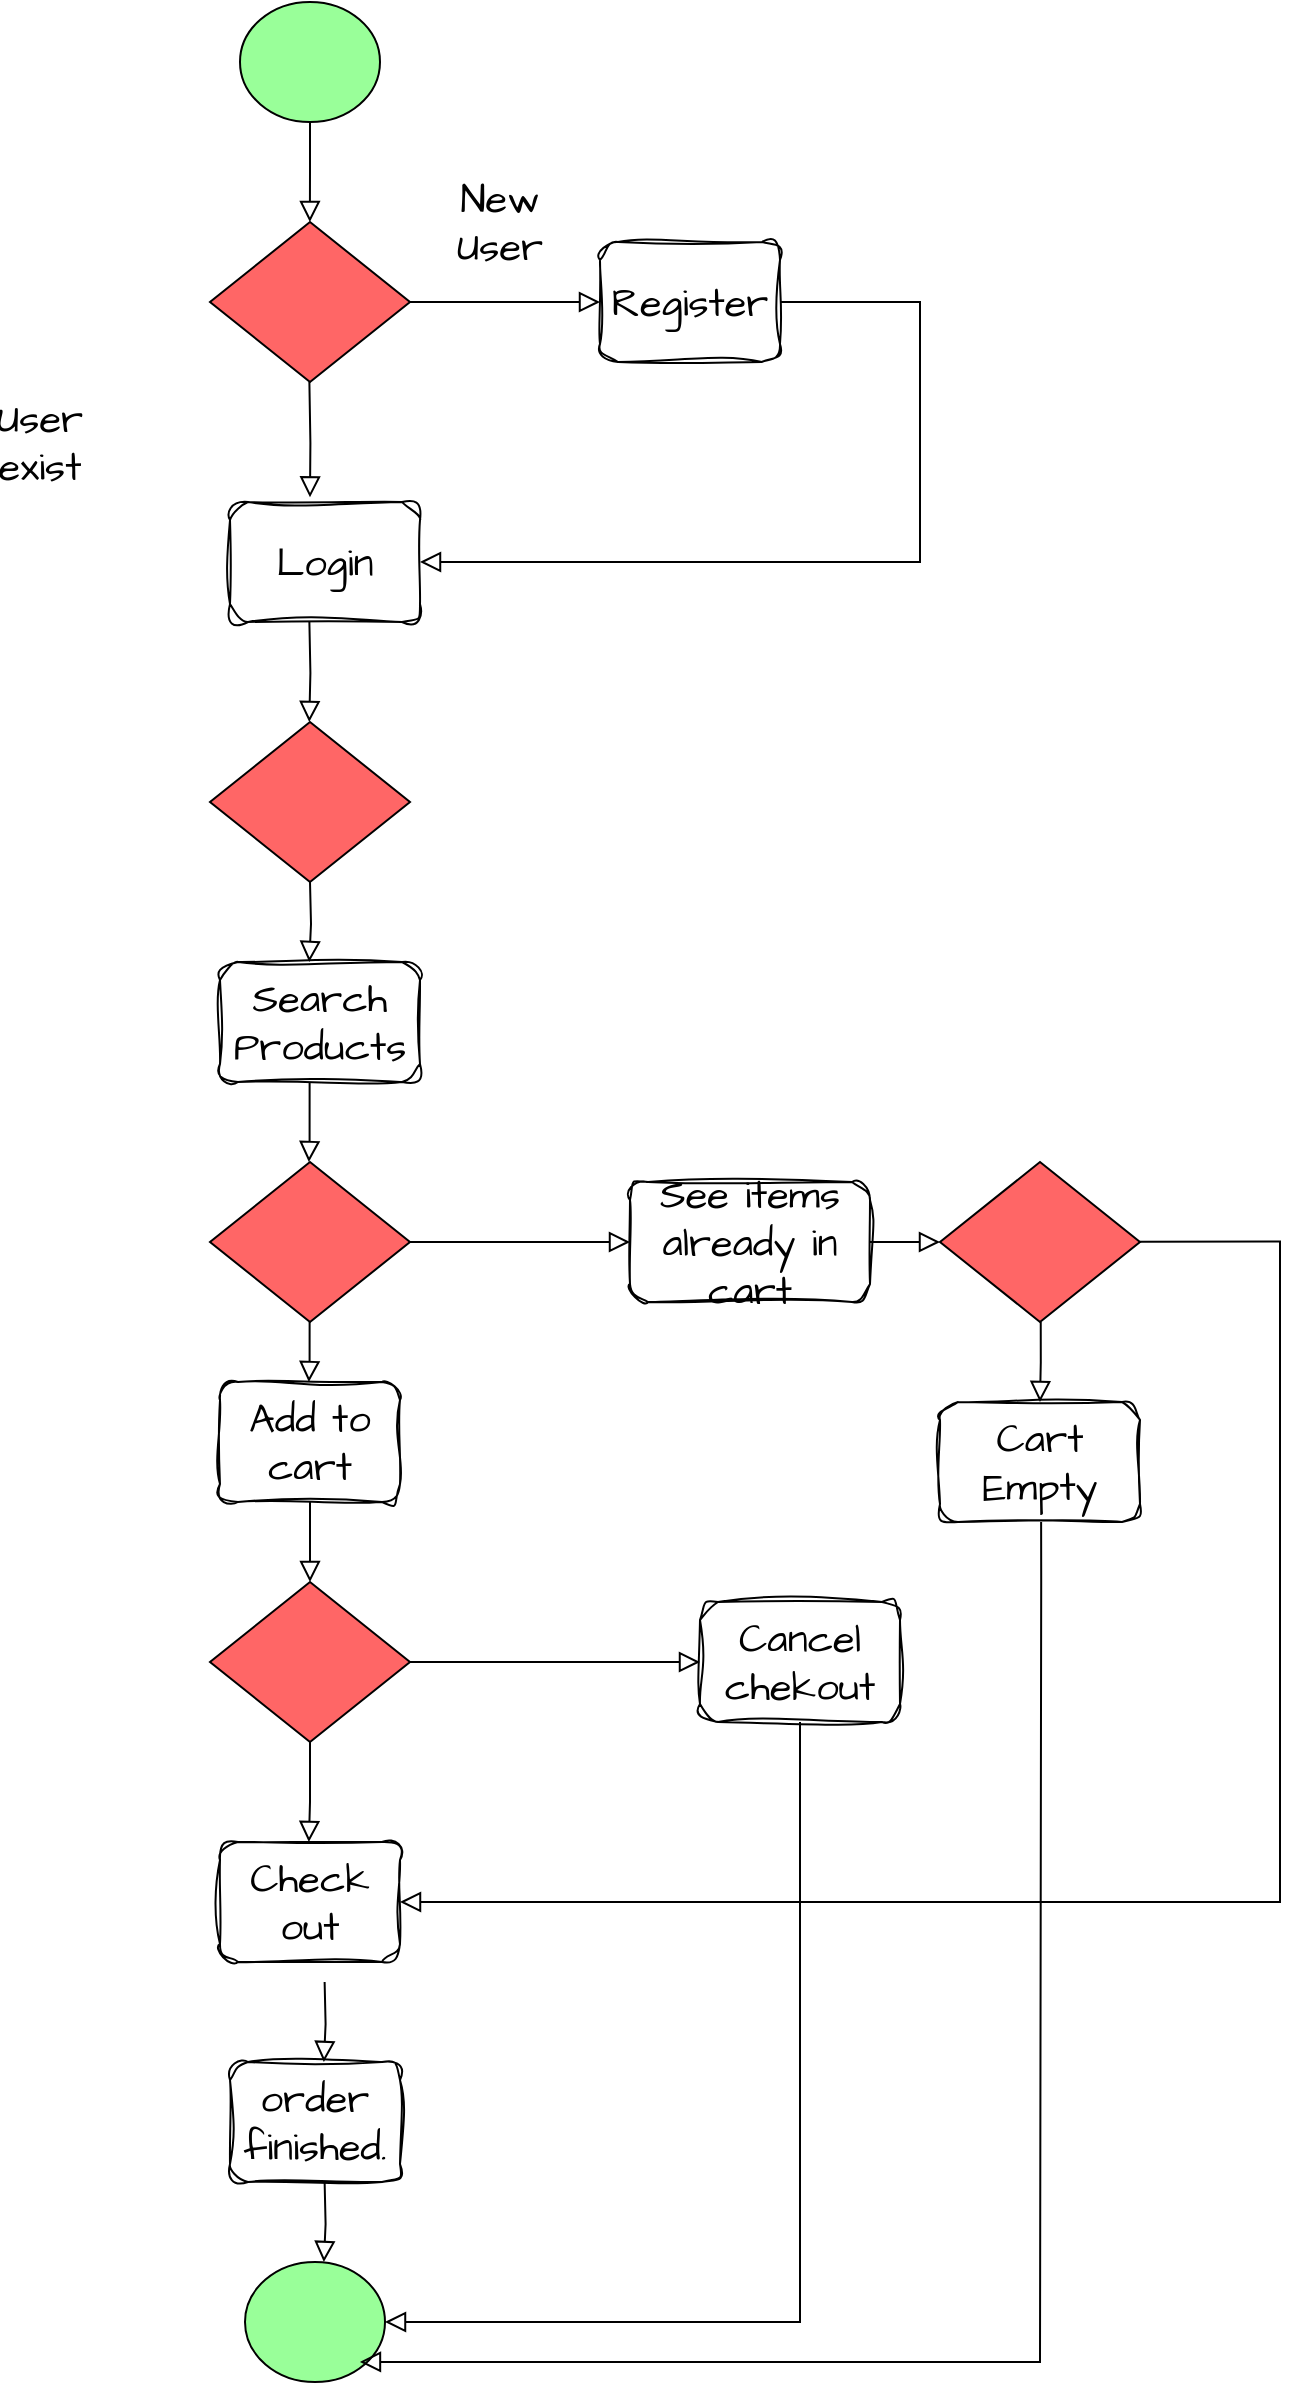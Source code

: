 <mxfile version="21.6.5" type="device">
  <diagram name="Page-1" id="qtiLhbZ7EP3RTnVFjc42">
    <mxGraphModel dx="1018" dy="440" grid="1" gridSize="10" guides="1" tooltips="1" connect="1" arrows="1" fold="1" page="1" pageScale="1" pageWidth="1169" pageHeight="1654" math="0" shadow="0">
      <root>
        <mxCell id="0" />
        <mxCell id="1" parent="0" />
        <mxCell id="pPKgvGuHGol9EotRwCLA-2" value="" style="ellipse;whiteSpace=wrap;html=1;labelBackgroundColor=none;fillColor=#99FF99;" vertex="1" parent="1">
          <mxGeometry x="390" y="60" width="70" height="60" as="geometry" />
        </mxCell>
        <mxCell id="pPKgvGuHGol9EotRwCLA-3" value="" style="rhombus;whiteSpace=wrap;html=1;labelBackgroundColor=none;fillColor=#FF6666;" vertex="1" parent="1">
          <mxGeometry x="375" y="170" width="100" height="80" as="geometry" />
        </mxCell>
        <mxCell id="pPKgvGuHGol9EotRwCLA-8" value="New User" style="text;strokeColor=none;fillColor=none;html=1;align=center;verticalAlign=middle;whiteSpace=wrap;rounded=0;fontSize=20;fontFamily=Architects Daughter;" vertex="1" parent="1">
          <mxGeometry x="500" y="160" width="40" height="20" as="geometry" />
        </mxCell>
        <mxCell id="pPKgvGuHGol9EotRwCLA-9" value="User exist" style="text;strokeColor=none;fillColor=none;html=1;align=center;verticalAlign=middle;whiteSpace=wrap;rounded=0;fontSize=20;fontFamily=Architects Daughter;" vertex="1" parent="1">
          <mxGeometry x="270" y="270" width="40" height="20" as="geometry" />
        </mxCell>
        <mxCell id="pPKgvGuHGol9EotRwCLA-10" value="" style="rhombus;whiteSpace=wrap;html=1;labelBackgroundColor=none;fillColor=#FF6666;" vertex="1" parent="1">
          <mxGeometry x="375" y="420" width="100" height="80" as="geometry" />
        </mxCell>
        <mxCell id="pPKgvGuHGol9EotRwCLA-11" value="Register" style="rounded=1;whiteSpace=wrap;html=1;sketch=1;hachureGap=4;jiggle=2;curveFitting=1;fontFamily=Architects Daughter;fontSource=https%3A%2F%2Ffonts.googleapis.com%2Fcss%3Ffamily%3DArchitects%2BDaughter;fontSize=20;" vertex="1" parent="1">
          <mxGeometry x="570" y="180" width="90" height="60" as="geometry" />
        </mxCell>
        <mxCell id="pPKgvGuHGol9EotRwCLA-12" value="Login" style="rounded=1;whiteSpace=wrap;html=1;sketch=1;hachureGap=4;jiggle=2;curveFitting=1;fontFamily=Architects Daughter;fontSource=https%3A%2F%2Ffonts.googleapis.com%2Fcss%3Ffamily%3DArchitects%2BDaughter;fontSize=20;" vertex="1" parent="1">
          <mxGeometry x="385" y="310" width="95" height="60" as="geometry" />
        </mxCell>
        <mxCell id="pPKgvGuHGol9EotRwCLA-13" value="Search Products" style="rounded=1;whiteSpace=wrap;html=1;sketch=1;hachureGap=4;jiggle=2;curveFitting=1;fontFamily=Architects Daughter;fontSource=https%3A%2F%2Ffonts.googleapis.com%2Fcss%3Ffamily%3DArchitects%2BDaughter;fontSize=20;" vertex="1" parent="1">
          <mxGeometry x="380" y="540" width="100" height="60" as="geometry" />
        </mxCell>
        <mxCell id="pPKgvGuHGol9EotRwCLA-14" value="" style="rhombus;whiteSpace=wrap;html=1;labelBackgroundColor=none;fillColor=#FF6666;" vertex="1" parent="1">
          <mxGeometry x="375" y="640" width="100" height="80" as="geometry" />
        </mxCell>
        <mxCell id="pPKgvGuHGol9EotRwCLA-15" value="Add to cart" style="rounded=1;whiteSpace=wrap;html=1;sketch=1;hachureGap=4;jiggle=2;curveFitting=1;fontFamily=Architects Daughter;fontSource=https%3A%2F%2Ffonts.googleapis.com%2Fcss%3Ffamily%3DArchitects%2BDaughter;fontSize=20;" vertex="1" parent="1">
          <mxGeometry x="380" y="750" width="90" height="60" as="geometry" />
        </mxCell>
        <mxCell id="pPKgvGuHGol9EotRwCLA-16" value="See items already in cart" style="rounded=1;whiteSpace=wrap;html=1;sketch=1;hachureGap=4;jiggle=2;curveFitting=1;fontFamily=Architects Daughter;fontSource=https%3A%2F%2Ffonts.googleapis.com%2Fcss%3Ffamily%3DArchitects%2BDaughter;fontSize=20;" vertex="1" parent="1">
          <mxGeometry x="585" y="650" width="120" height="60" as="geometry" />
        </mxCell>
        <mxCell id="pPKgvGuHGol9EotRwCLA-17" value="" style="rhombus;whiteSpace=wrap;html=1;labelBackgroundColor=none;fillColor=#FF6666;" vertex="1" parent="1">
          <mxGeometry x="375" y="850" width="100" height="80" as="geometry" />
        </mxCell>
        <mxCell id="pPKgvGuHGol9EotRwCLA-18" value="Check out" style="rounded=1;whiteSpace=wrap;html=1;sketch=1;hachureGap=4;jiggle=2;curveFitting=1;fontFamily=Architects Daughter;fontSource=https%3A%2F%2Ffonts.googleapis.com%2Fcss%3Ffamily%3DArchitects%2BDaughter;fontSize=20;" vertex="1" parent="1">
          <mxGeometry x="380" y="980" width="90" height="60" as="geometry" />
        </mxCell>
        <mxCell id="pPKgvGuHGol9EotRwCLA-19" value="Cancel chekout" style="rounded=1;whiteSpace=wrap;html=1;sketch=1;hachureGap=4;jiggle=2;curveFitting=1;fontFamily=Architects Daughter;fontSource=https%3A%2F%2Ffonts.googleapis.com%2Fcss%3Ffamily%3DArchitects%2BDaughter;fontSize=20;" vertex="1" parent="1">
          <mxGeometry x="620" y="860" width="100" height="60" as="geometry" />
        </mxCell>
        <mxCell id="pPKgvGuHGol9EotRwCLA-20" value="" style="ellipse;whiteSpace=wrap;html=1;labelBackgroundColor=none;fillColor=#99FF99;" vertex="1" parent="1">
          <mxGeometry x="392.5" y="1190" width="70" height="60" as="geometry" />
        </mxCell>
        <mxCell id="pPKgvGuHGol9EotRwCLA-21" value="order finished." style="rounded=1;whiteSpace=wrap;html=1;sketch=1;hachureGap=4;jiggle=2;curveFitting=1;fontFamily=Architects Daughter;fontSource=https%3A%2F%2Ffonts.googleapis.com%2Fcss%3Ffamily%3DArchitects%2BDaughter;fontSize=20;" vertex="1" parent="1">
          <mxGeometry x="385" y="1090" width="85" height="60" as="geometry" />
        </mxCell>
        <mxCell id="pPKgvGuHGol9EotRwCLA-22" value="" style="rounded=0;html=1;jettySize=auto;orthogonalLoop=1;fontSize=11;endArrow=block;endFill=0;endSize=8;strokeWidth=1;shadow=0;labelBackgroundColor=none;edgeStyle=orthogonalEdgeStyle;fontColor=default;exitX=0.5;exitY=1;exitDx=0;exitDy=0;" edge="1" parent="1" source="pPKgvGuHGol9EotRwCLA-2">
          <mxGeometry relative="1" as="geometry">
            <mxPoint x="424.53" y="130" as="sourcePoint" />
            <mxPoint x="424.94" y="170" as="targetPoint" />
          </mxGeometry>
        </mxCell>
        <mxCell id="pPKgvGuHGol9EotRwCLA-23" value="" style="rounded=0;html=1;jettySize=auto;orthogonalLoop=1;fontSize=11;endArrow=block;endFill=0;endSize=8;strokeWidth=1;shadow=0;labelBackgroundColor=none;edgeStyle=orthogonalEdgeStyle;fontColor=default;exitX=1;exitY=0.5;exitDx=0;exitDy=0;" edge="1" parent="1" source="pPKgvGuHGol9EotRwCLA-3" target="pPKgvGuHGol9EotRwCLA-11">
          <mxGeometry relative="1" as="geometry">
            <mxPoint x="480" y="210" as="sourcePoint" />
            <mxPoint x="510.0" y="260" as="targetPoint" />
          </mxGeometry>
        </mxCell>
        <mxCell id="pPKgvGuHGol9EotRwCLA-24" value="" style="rounded=0;html=1;jettySize=auto;orthogonalLoop=1;fontSize=11;endArrow=block;endFill=0;endSize=8;strokeWidth=1;shadow=0;labelBackgroundColor=none;edgeStyle=orthogonalEdgeStyle;fontColor=default;entryX=1;entryY=0.5;entryDx=0;entryDy=0;exitX=1;exitY=0.5;exitDx=0;exitDy=0;" edge="1" parent="1" source="pPKgvGuHGol9EotRwCLA-11" target="pPKgvGuHGol9EotRwCLA-12">
          <mxGeometry relative="1" as="geometry">
            <mxPoint x="690" y="209.63" as="sourcePoint" />
            <mxPoint x="710" y="340" as="targetPoint" />
            <Array as="points">
              <mxPoint x="730" y="210" />
              <mxPoint x="730" y="340" />
            </Array>
          </mxGeometry>
        </mxCell>
        <mxCell id="pPKgvGuHGol9EotRwCLA-25" value="" style="rounded=0;html=1;jettySize=auto;orthogonalLoop=1;fontSize=11;endArrow=block;endFill=0;endSize=8;strokeWidth=1;shadow=0;labelBackgroundColor=none;edgeStyle=orthogonalEdgeStyle;fontColor=default;exitX=0.5;exitY=1;exitDx=0;exitDy=0;entryX=0.421;entryY=-0.039;entryDx=0;entryDy=0;entryPerimeter=0;" edge="1" parent="1" target="pPKgvGuHGol9EotRwCLA-12">
          <mxGeometry relative="1" as="geometry">
            <mxPoint x="424.69" y="250" as="sourcePoint" />
            <mxPoint x="424.63" y="300" as="targetPoint" />
          </mxGeometry>
        </mxCell>
        <mxCell id="pPKgvGuHGol9EotRwCLA-27" value="" style="rounded=0;html=1;jettySize=auto;orthogonalLoop=1;fontSize=11;endArrow=block;endFill=0;endSize=8;strokeWidth=1;shadow=0;labelBackgroundColor=none;edgeStyle=orthogonalEdgeStyle;fontColor=default;exitX=0.5;exitY=1;exitDx=0;exitDy=0;" edge="1" parent="1">
          <mxGeometry relative="1" as="geometry">
            <mxPoint x="424.69" y="370" as="sourcePoint" />
            <mxPoint x="424.63" y="420" as="targetPoint" />
          </mxGeometry>
        </mxCell>
        <mxCell id="pPKgvGuHGol9EotRwCLA-28" value="" style="rounded=0;html=1;jettySize=auto;orthogonalLoop=1;fontSize=11;endArrow=block;endFill=0;endSize=8;strokeWidth=1;shadow=0;labelBackgroundColor=none;edgeStyle=orthogonalEdgeStyle;fontColor=default;" edge="1" parent="1">
          <mxGeometry relative="1" as="geometry">
            <mxPoint x="425" y="500" as="sourcePoint" />
            <mxPoint x="424.63" y="540" as="targetPoint" />
          </mxGeometry>
        </mxCell>
        <mxCell id="pPKgvGuHGol9EotRwCLA-29" value="" style="rounded=0;html=1;jettySize=auto;orthogonalLoop=1;fontSize=11;endArrow=block;endFill=0;endSize=8;strokeWidth=1;shadow=0;labelBackgroundColor=none;edgeStyle=orthogonalEdgeStyle;fontColor=default;" edge="1" parent="1">
          <mxGeometry relative="1" as="geometry">
            <mxPoint x="424.81" y="600" as="sourcePoint" />
            <mxPoint x="424.44" y="640" as="targetPoint" />
            <Array as="points">
              <mxPoint x="424.87" y="630" />
              <mxPoint x="424.87" y="630" />
            </Array>
          </mxGeometry>
        </mxCell>
        <mxCell id="pPKgvGuHGol9EotRwCLA-30" value="" style="rounded=0;html=1;jettySize=auto;orthogonalLoop=1;fontSize=11;endArrow=block;endFill=0;endSize=8;strokeWidth=1;shadow=0;labelBackgroundColor=none;edgeStyle=orthogonalEdgeStyle;fontColor=default;" edge="1" parent="1">
          <mxGeometry relative="1" as="geometry">
            <mxPoint x="424.81" y="720" as="sourcePoint" />
            <mxPoint x="424.44" y="750" as="targetPoint" />
            <Array as="points">
              <mxPoint x="424.87" y="740" />
              <mxPoint x="424.87" y="740" />
            </Array>
          </mxGeometry>
        </mxCell>
        <mxCell id="pPKgvGuHGol9EotRwCLA-32" value="" style="rounded=0;html=1;jettySize=auto;orthogonalLoop=1;fontSize=11;endArrow=block;endFill=0;endSize=8;strokeWidth=1;shadow=0;labelBackgroundColor=none;edgeStyle=orthogonalEdgeStyle;fontColor=default;entryX=0;entryY=0.5;entryDx=0;entryDy=0;exitX=1;exitY=0.5;exitDx=0;exitDy=0;" edge="1" parent="1" source="pPKgvGuHGol9EotRwCLA-14" target="pPKgvGuHGol9EotRwCLA-16">
          <mxGeometry relative="1" as="geometry">
            <mxPoint x="520" y="680" as="sourcePoint" />
            <mxPoint x="519.63" y="720" as="targetPoint" />
            <Array as="points" />
          </mxGeometry>
        </mxCell>
        <mxCell id="pPKgvGuHGol9EotRwCLA-33" value="" style="rounded=0;html=1;jettySize=auto;orthogonalLoop=1;fontSize=11;endArrow=block;endFill=0;endSize=8;strokeWidth=1;shadow=0;labelBackgroundColor=none;edgeStyle=orthogonalEdgeStyle;fontColor=default;exitX=0.5;exitY=1;exitDx=0;exitDy=0;entryX=0.5;entryY=0;entryDx=0;entryDy=0;" edge="1" parent="1" source="pPKgvGuHGol9EotRwCLA-15" target="pPKgvGuHGol9EotRwCLA-17">
          <mxGeometry relative="1" as="geometry">
            <mxPoint x="440" y="820" as="sourcePoint" />
            <mxPoint x="439.63" y="850" as="targetPoint" />
            <Array as="points" />
          </mxGeometry>
        </mxCell>
        <mxCell id="pPKgvGuHGol9EotRwCLA-34" value="" style="rounded=0;html=1;jettySize=auto;orthogonalLoop=1;fontSize=11;endArrow=block;endFill=0;endSize=8;strokeWidth=1;shadow=0;labelBackgroundColor=none;edgeStyle=orthogonalEdgeStyle;fontColor=default;exitX=0.5;exitY=1;exitDx=0;exitDy=0;" edge="1" parent="1" source="pPKgvGuHGol9EotRwCLA-17">
          <mxGeometry relative="1" as="geometry">
            <mxPoint x="424.81" y="940" as="sourcePoint" />
            <mxPoint x="424.44" y="980" as="targetPoint" />
            <Array as="points">
              <mxPoint x="425" y="960" />
            </Array>
          </mxGeometry>
        </mxCell>
        <mxCell id="pPKgvGuHGol9EotRwCLA-35" value="" style="rounded=0;html=1;jettySize=auto;orthogonalLoop=1;fontSize=11;endArrow=block;endFill=0;endSize=8;strokeWidth=1;shadow=0;labelBackgroundColor=none;edgeStyle=orthogonalEdgeStyle;fontColor=default;exitX=0.5;exitY=1;exitDx=0;exitDy=0;" edge="1" parent="1">
          <mxGeometry relative="1" as="geometry">
            <mxPoint x="432.31" y="1050" as="sourcePoint" />
            <mxPoint x="431.94" y="1090" as="targetPoint" />
            <Array as="points" />
          </mxGeometry>
        </mxCell>
        <mxCell id="pPKgvGuHGol9EotRwCLA-36" value="" style="rounded=0;html=1;jettySize=auto;orthogonalLoop=1;fontSize=11;endArrow=block;endFill=0;endSize=8;strokeWidth=1;shadow=0;labelBackgroundColor=none;edgeStyle=orthogonalEdgeStyle;fontColor=default;exitX=0.5;exitY=1;exitDx=0;exitDy=0;" edge="1" parent="1">
          <mxGeometry relative="1" as="geometry">
            <mxPoint x="432.31" y="1150" as="sourcePoint" />
            <mxPoint x="431.94" y="1190" as="targetPoint" />
            <Array as="points" />
          </mxGeometry>
        </mxCell>
        <mxCell id="pPKgvGuHGol9EotRwCLA-37" value="" style="rounded=0;html=1;jettySize=auto;orthogonalLoop=1;fontSize=11;endArrow=block;endFill=0;endSize=8;strokeWidth=1;shadow=0;labelBackgroundColor=none;edgeStyle=orthogonalEdgeStyle;fontColor=default;exitX=0.5;exitY=1;exitDx=0;exitDy=0;entryX=1;entryY=0.5;entryDx=0;entryDy=0;" edge="1" parent="1" source="pPKgvGuHGol9EotRwCLA-19" target="pPKgvGuHGol9EotRwCLA-20">
          <mxGeometry relative="1" as="geometry">
            <mxPoint x="669.97" y="930" as="sourcePoint" />
            <mxPoint x="669.6" y="970" as="targetPoint" />
            <Array as="points">
              <mxPoint x="670" y="1220" />
            </Array>
          </mxGeometry>
        </mxCell>
        <mxCell id="pPKgvGuHGol9EotRwCLA-42" value="" style="rhombus;whiteSpace=wrap;html=1;labelBackgroundColor=none;fillColor=#FF6666;" vertex="1" parent="1">
          <mxGeometry x="740" y="640" width="100" height="80" as="geometry" />
        </mxCell>
        <mxCell id="pPKgvGuHGol9EotRwCLA-45" value="" style="rounded=0;html=1;jettySize=auto;orthogonalLoop=1;fontSize=11;endArrow=block;endFill=0;endSize=8;strokeWidth=1;shadow=0;labelBackgroundColor=none;edgeStyle=orthogonalEdgeStyle;fontColor=default;exitX=1;exitY=0.5;exitDx=0;exitDy=0;entryX=0;entryY=0.5;entryDx=0;entryDy=0;" edge="1" parent="1" source="pPKgvGuHGol9EotRwCLA-17" target="pPKgvGuHGol9EotRwCLA-19">
          <mxGeometry relative="1" as="geometry">
            <mxPoint x="540" y="850" as="sourcePoint" />
            <mxPoint x="540" y="890" as="targetPoint" />
            <Array as="points" />
          </mxGeometry>
        </mxCell>
        <mxCell id="pPKgvGuHGol9EotRwCLA-47" value="Cart Empty" style="rounded=1;whiteSpace=wrap;html=1;sketch=1;hachureGap=4;jiggle=2;curveFitting=1;fontFamily=Architects Daughter;fontSource=https%3A%2F%2Ffonts.googleapis.com%2Fcss%3Ffamily%3DArchitects%2BDaughter;fontSize=20;" vertex="1" parent="1">
          <mxGeometry x="740" y="760" width="100" height="60" as="geometry" />
        </mxCell>
        <mxCell id="pPKgvGuHGol9EotRwCLA-48" value="" style="rounded=0;html=1;jettySize=auto;orthogonalLoop=1;fontSize=11;endArrow=block;endFill=0;endSize=8;strokeWidth=1;shadow=0;labelBackgroundColor=none;edgeStyle=orthogonalEdgeStyle;fontColor=default;entryX=0;entryY=0.5;entryDx=0;entryDy=0;exitX=1;exitY=0.5;exitDx=0;exitDy=0;" edge="1" parent="1" source="pPKgvGuHGol9EotRwCLA-16" target="pPKgvGuHGol9EotRwCLA-42">
          <mxGeometry relative="1" as="geometry">
            <mxPoint x="720.37" y="670" as="sourcePoint" />
            <mxPoint x="720.0" y="700" as="targetPoint" />
            <Array as="points" />
          </mxGeometry>
        </mxCell>
        <mxCell id="pPKgvGuHGol9EotRwCLA-49" value="" style="rounded=0;html=1;jettySize=auto;orthogonalLoop=1;fontSize=11;endArrow=block;endFill=0;endSize=8;strokeWidth=1;shadow=0;labelBackgroundColor=none;edgeStyle=orthogonalEdgeStyle;fontColor=default;exitX=1;exitY=0.5;exitDx=0;exitDy=0;entryX=1;entryY=0.5;entryDx=0;entryDy=0;" edge="1" parent="1" target="pPKgvGuHGol9EotRwCLA-18">
          <mxGeometry relative="1" as="geometry">
            <mxPoint x="840" y="679.83" as="sourcePoint" />
            <mxPoint x="860" y="680" as="targetPoint" />
            <Array as="points">
              <mxPoint x="910" y="680" />
              <mxPoint x="910" y="1010" />
            </Array>
          </mxGeometry>
        </mxCell>
        <mxCell id="pPKgvGuHGol9EotRwCLA-50" value="" style="rounded=0;html=1;jettySize=auto;orthogonalLoop=1;fontSize=11;endArrow=block;endFill=0;endSize=8;strokeWidth=1;shadow=0;labelBackgroundColor=none;edgeStyle=orthogonalEdgeStyle;fontColor=default;entryX=0.5;entryY=0;entryDx=0;entryDy=0;" edge="1" parent="1" target="pPKgvGuHGol9EotRwCLA-47">
          <mxGeometry relative="1" as="geometry">
            <mxPoint x="790.37" y="720" as="sourcePoint" />
            <mxPoint x="790.0" y="750" as="targetPoint" />
            <Array as="points">
              <mxPoint x="790" y="740" />
            </Array>
          </mxGeometry>
        </mxCell>
        <mxCell id="pPKgvGuHGol9EotRwCLA-51" value="" style="rounded=0;html=1;jettySize=auto;orthogonalLoop=1;fontSize=11;endArrow=block;endFill=0;endSize=8;strokeWidth=1;shadow=0;labelBackgroundColor=none;edgeStyle=orthogonalEdgeStyle;fontColor=default;exitX=0.5;exitY=1;exitDx=0;exitDy=0;entryX=0.821;entryY=0.833;entryDx=0;entryDy=0;entryPerimeter=0;" edge="1" parent="1" target="pPKgvGuHGol9EotRwCLA-20">
          <mxGeometry relative="1" as="geometry">
            <mxPoint x="790.56" y="820" as="sourcePoint" />
            <mxPoint x="790.0" y="870" as="targetPoint" />
            <Array as="points">
              <mxPoint x="791" y="850" />
              <mxPoint x="790" y="1240" />
            </Array>
          </mxGeometry>
        </mxCell>
      </root>
    </mxGraphModel>
  </diagram>
</mxfile>
